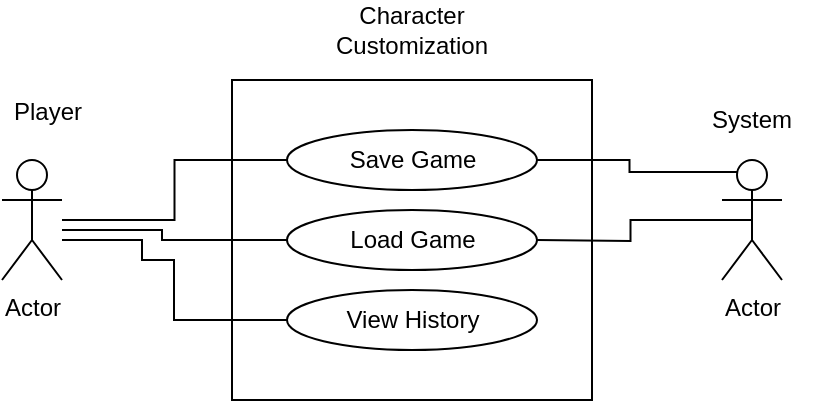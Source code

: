 <mxfile version="15.4.3" type="github"><diagram id="jgIhZ20_9FRMTXtboucn" name="Page-1"><mxGraphModel dx="1038" dy="489" grid="1" gridSize="10" guides="1" tooltips="1" connect="1" arrows="1" fold="1" page="1" pageScale="1" pageWidth="850" pageHeight="1100" math="0" shadow="0"><root><mxCell id="0"/><mxCell id="1" parent="0"/><mxCell id="jLi9anxK4bxNDrah6jsY-2" value="" style="rounded=0;whiteSpace=wrap;html=1;rotation=-90;" parent="1" vertex="1"><mxGeometry x="285" y="50" width="160" height="180" as="geometry"/></mxCell><mxCell id="jLi9anxK4bxNDrah6jsY-3" value="Actor" style="shape=umlActor;verticalLabelPosition=bottom;verticalAlign=top;html=1;outlineConnect=0;" parent="1" vertex="1"><mxGeometry x="160" y="100" width="30" height="60" as="geometry"/></mxCell><mxCell id="jLi9anxK4bxNDrah6jsY-4" value="Character Customization" style="text;html=1;strokeColor=none;fillColor=none;align=center;verticalAlign=middle;whiteSpace=wrap;rounded=0;" parent="1" vertex="1"><mxGeometry x="335" y="20" width="60" height="30" as="geometry"/></mxCell><mxCell id="jLi9anxK4bxNDrah6jsY-6" value="Actor" style="shape=umlActor;verticalLabelPosition=bottom;verticalAlign=top;html=1;outlineConnect=0;" parent="1" vertex="1"><mxGeometry x="520" y="100" width="30" height="60" as="geometry"/></mxCell><mxCell id="jLi9anxK4bxNDrah6jsY-12" value="Player" style="text;strokeColor=none;fillColor=none;align=left;verticalAlign=middle;spacingLeft=4;spacingRight=4;overflow=hidden;points=[[0,0.5],[1,0.5]];portConstraint=eastwest;rotatable=0;" parent="1" vertex="1"><mxGeometry x="160" y="60" width="80" height="30" as="geometry"/></mxCell><mxCell id="jLi9anxK4bxNDrah6jsY-14" value="System" style="text;html=1;strokeColor=none;fillColor=none;align=center;verticalAlign=middle;whiteSpace=wrap;rounded=0;" parent="1" vertex="1"><mxGeometry x="505" y="65" width="60" height="30" as="geometry"/></mxCell><mxCell id="jLi9anxK4bxNDrah6jsY-15" value="Save Game" style="ellipse;whiteSpace=wrap;html=1;" parent="1" vertex="1"><mxGeometry x="302.5" y="85" width="125" height="30" as="geometry"/></mxCell><mxCell id="jLi9anxK4bxNDrah6jsY-16" value="View History" style="ellipse;whiteSpace=wrap;html=1;" parent="1" vertex="1"><mxGeometry x="302.5" y="165" width="125" height="30" as="geometry"/></mxCell><mxCell id="jLi9anxK4bxNDrah6jsY-17" value="Load Game" style="ellipse;whiteSpace=wrap;html=1;" parent="1" vertex="1"><mxGeometry x="302.5" y="125" width="125" height="30" as="geometry"/></mxCell><mxCell id="jLi9anxK4bxNDrah6jsY-21" value="" style="endArrow=none;html=1;rounded=0;edgeStyle=orthogonalEdgeStyle;" parent="1" source="jLi9anxK4bxNDrah6jsY-3" target="jLi9anxK4bxNDrah6jsY-15" edge="1"><mxGeometry width="50" height="50" relative="1" as="geometry"><mxPoint x="190" y="115" as="sourcePoint"/><mxPoint x="300" y="100" as="targetPoint"/></mxGeometry></mxCell><mxCell id="jLi9anxK4bxNDrah6jsY-22" value="" style="endArrow=none;html=1;rounded=0;edgeStyle=orthogonalEdgeStyle;entryX=0;entryY=0.5;entryDx=0;entryDy=0;" parent="1" source="jLi9anxK4bxNDrah6jsY-3" target="jLi9anxK4bxNDrah6jsY-17" edge="1"><mxGeometry width="50" height="50" relative="1" as="geometry"><mxPoint x="210" y="140" as="sourcePoint"/><mxPoint x="240" y="85" as="targetPoint"/><Array as="points"><mxPoint x="240" y="135"/><mxPoint x="240" y="140"/></Array></mxGeometry></mxCell><mxCell id="jLi9anxK4bxNDrah6jsY-26" value="" style="endArrow=none;html=1;rounded=0;edgeStyle=orthogonalEdgeStyle;entryX=0;entryY=0.5;entryDx=0;entryDy=0;" parent="1" target="jLi9anxK4bxNDrah6jsY-16" edge="1"><mxGeometry width="50" height="50" relative="1" as="geometry"><mxPoint x="190" y="140" as="sourcePoint"/><mxPoint x="450" y="210" as="targetPoint"/><Array as="points"><mxPoint x="230" y="140"/><mxPoint x="230" y="150"/><mxPoint x="246" y="150"/><mxPoint x="246" y="180"/></Array></mxGeometry></mxCell><mxCell id="jLi9anxK4bxNDrah6jsY-27" value="" style="endArrow=none;html=1;rounded=0;edgeStyle=orthogonalEdgeStyle;entryX=0.25;entryY=0.1;entryDx=0;entryDy=0;entryPerimeter=0;exitX=1;exitY=0.5;exitDx=0;exitDy=0;" parent="1" source="jLi9anxK4bxNDrah6jsY-15" target="jLi9anxK4bxNDrah6jsY-6" edge="1"><mxGeometry width="50" height="50" relative="1" as="geometry"><mxPoint x="440" y="102" as="sourcePoint"/><mxPoint x="475" y="50" as="targetPoint"/></mxGeometry></mxCell><mxCell id="jLi9anxK4bxNDrah6jsY-28" value="" style="endArrow=none;html=1;rounded=0;edgeStyle=orthogonalEdgeStyle;entryX=0.5;entryY=0.5;entryDx=0;entryDy=0;entryPerimeter=0;" parent="1" target="jLi9anxK4bxNDrah6jsY-6" edge="1"><mxGeometry width="50" height="50" relative="1" as="geometry"><mxPoint x="427.5" y="140" as="sourcePoint"/><mxPoint x="522.5" y="160" as="targetPoint"/></mxGeometry></mxCell></root></mxGraphModel></diagram></mxfile>